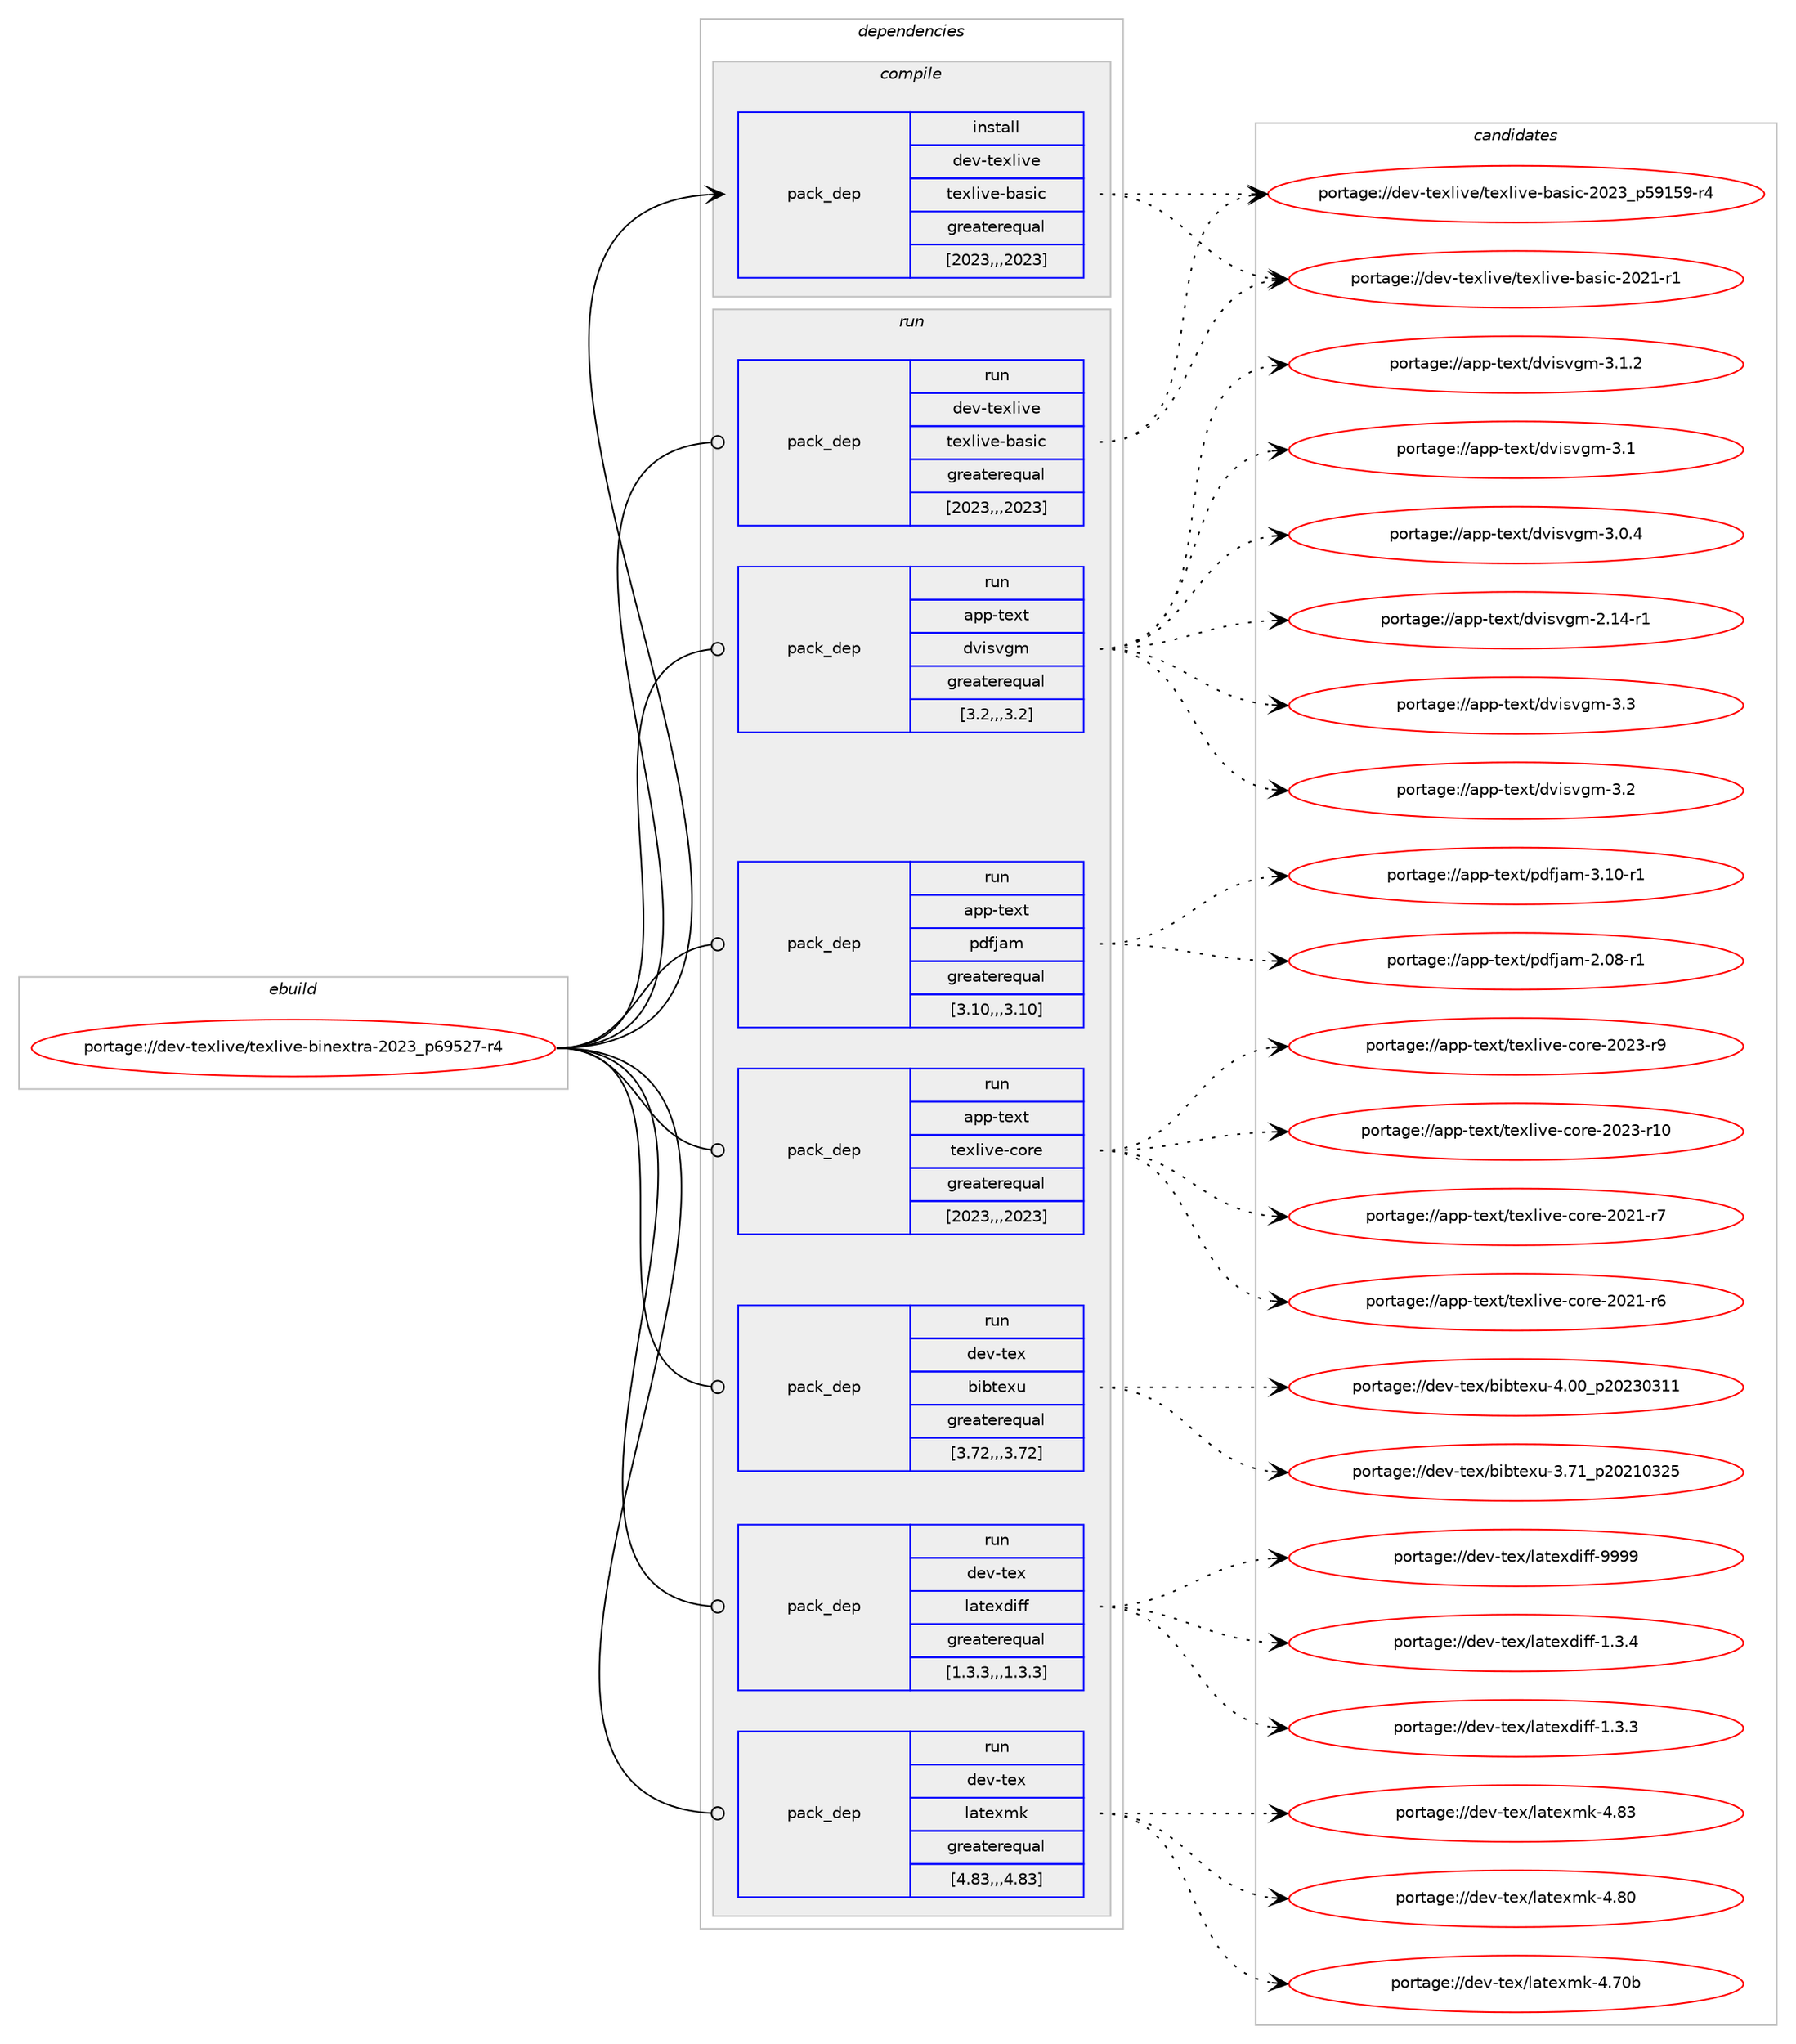 digraph prolog {

# *************
# Graph options
# *************

newrank=true;
concentrate=true;
compound=true;
graph [rankdir=LR,fontname=Helvetica,fontsize=10,ranksep=1.5];#, ranksep=2.5, nodesep=0.2];
edge  [arrowhead=vee];
node  [fontname=Helvetica,fontsize=10];

# **********
# The ebuild
# **********

subgraph cluster_leftcol {
color=gray;
label=<<i>ebuild</i>>;
id [label="portage://dev-texlive/texlive-binextra-2023_p69527-r4", color=red, width=4, href="../dev-texlive/texlive-binextra-2023_p69527-r4.svg"];
}

# ****************
# The dependencies
# ****************

subgraph cluster_midcol {
color=gray;
label=<<i>dependencies</i>>;
subgraph cluster_compile {
fillcolor="#eeeeee";
style=filled;
label=<<i>compile</i>>;
subgraph pack149099 {
dependency209550 [label=<<TABLE BORDER="0" CELLBORDER="1" CELLSPACING="0" CELLPADDING="4" WIDTH="220"><TR><TD ROWSPAN="6" CELLPADDING="30">pack_dep</TD></TR><TR><TD WIDTH="110">install</TD></TR><TR><TD>dev-texlive</TD></TR><TR><TD>texlive-basic</TD></TR><TR><TD>greaterequal</TD></TR><TR><TD>[2023,,,2023]</TD></TR></TABLE>>, shape=none, color=blue];
}
id:e -> dependency209550:w [weight=20,style="solid",arrowhead="vee"];
}
subgraph cluster_compileandrun {
fillcolor="#eeeeee";
style=filled;
label=<<i>compile and run</i>>;
}
subgraph cluster_run {
fillcolor="#eeeeee";
style=filled;
label=<<i>run</i>>;
subgraph pack149100 {
dependency209551 [label=<<TABLE BORDER="0" CELLBORDER="1" CELLSPACING="0" CELLPADDING="4" WIDTH="220"><TR><TD ROWSPAN="6" CELLPADDING="30">pack_dep</TD></TR><TR><TD WIDTH="110">run</TD></TR><TR><TD>app-text</TD></TR><TR><TD>dvisvgm</TD></TR><TR><TD>greaterequal</TD></TR><TR><TD>[3.2,,,3.2]</TD></TR></TABLE>>, shape=none, color=blue];
}
id:e -> dependency209551:w [weight=20,style="solid",arrowhead="odot"];
subgraph pack149101 {
dependency209552 [label=<<TABLE BORDER="0" CELLBORDER="1" CELLSPACING="0" CELLPADDING="4" WIDTH="220"><TR><TD ROWSPAN="6" CELLPADDING="30">pack_dep</TD></TR><TR><TD WIDTH="110">run</TD></TR><TR><TD>app-text</TD></TR><TR><TD>pdfjam</TD></TR><TR><TD>greaterequal</TD></TR><TR><TD>[3.10,,,3.10]</TD></TR></TABLE>>, shape=none, color=blue];
}
id:e -> dependency209552:w [weight=20,style="solid",arrowhead="odot"];
subgraph pack149102 {
dependency209553 [label=<<TABLE BORDER="0" CELLBORDER="1" CELLSPACING="0" CELLPADDING="4" WIDTH="220"><TR><TD ROWSPAN="6" CELLPADDING="30">pack_dep</TD></TR><TR><TD WIDTH="110">run</TD></TR><TR><TD>app-text</TD></TR><TR><TD>texlive-core</TD></TR><TR><TD>greaterequal</TD></TR><TR><TD>[2023,,,2023]</TD></TR></TABLE>>, shape=none, color=blue];
}
id:e -> dependency209553:w [weight=20,style="solid",arrowhead="odot"];
subgraph pack149103 {
dependency209554 [label=<<TABLE BORDER="0" CELLBORDER="1" CELLSPACING="0" CELLPADDING="4" WIDTH="220"><TR><TD ROWSPAN="6" CELLPADDING="30">pack_dep</TD></TR><TR><TD WIDTH="110">run</TD></TR><TR><TD>dev-tex</TD></TR><TR><TD>bibtexu</TD></TR><TR><TD>greaterequal</TD></TR><TR><TD>[3.72,,,3.72]</TD></TR></TABLE>>, shape=none, color=blue];
}
id:e -> dependency209554:w [weight=20,style="solid",arrowhead="odot"];
subgraph pack149104 {
dependency209555 [label=<<TABLE BORDER="0" CELLBORDER="1" CELLSPACING="0" CELLPADDING="4" WIDTH="220"><TR><TD ROWSPAN="6" CELLPADDING="30">pack_dep</TD></TR><TR><TD WIDTH="110">run</TD></TR><TR><TD>dev-tex</TD></TR><TR><TD>latexdiff</TD></TR><TR><TD>greaterequal</TD></TR><TR><TD>[1.3.3,,,1.3.3]</TD></TR></TABLE>>, shape=none, color=blue];
}
id:e -> dependency209555:w [weight=20,style="solid",arrowhead="odot"];
subgraph pack149105 {
dependency209556 [label=<<TABLE BORDER="0" CELLBORDER="1" CELLSPACING="0" CELLPADDING="4" WIDTH="220"><TR><TD ROWSPAN="6" CELLPADDING="30">pack_dep</TD></TR><TR><TD WIDTH="110">run</TD></TR><TR><TD>dev-tex</TD></TR><TR><TD>latexmk</TD></TR><TR><TD>greaterequal</TD></TR><TR><TD>[4.83,,,4.83]</TD></TR></TABLE>>, shape=none, color=blue];
}
id:e -> dependency209556:w [weight=20,style="solid",arrowhead="odot"];
subgraph pack149106 {
dependency209557 [label=<<TABLE BORDER="0" CELLBORDER="1" CELLSPACING="0" CELLPADDING="4" WIDTH="220"><TR><TD ROWSPAN="6" CELLPADDING="30">pack_dep</TD></TR><TR><TD WIDTH="110">run</TD></TR><TR><TD>dev-texlive</TD></TR><TR><TD>texlive-basic</TD></TR><TR><TD>greaterequal</TD></TR><TR><TD>[2023,,,2023]</TD></TR></TABLE>>, shape=none, color=blue];
}
id:e -> dependency209557:w [weight=20,style="solid",arrowhead="odot"];
}
}

# **************
# The candidates
# **************

subgraph cluster_choices {
rank=same;
color=gray;
label=<<i>candidates</i>>;

subgraph choice149099 {
color=black;
nodesep=1;
choice10010111845116101120108105118101471161011201081051181014598971151059945504850519511253574953574511452 [label="portage://dev-texlive/texlive-basic-2023_p59159-r4", color=red, width=4,href="../dev-texlive/texlive-basic-2023_p59159-r4.svg"];
choice10010111845116101120108105118101471161011201081051181014598971151059945504850494511449 [label="portage://dev-texlive/texlive-basic-2021-r1", color=red, width=4,href="../dev-texlive/texlive-basic-2021-r1.svg"];
dependency209550:e -> choice10010111845116101120108105118101471161011201081051181014598971151059945504850519511253574953574511452:w [style=dotted,weight="100"];
dependency209550:e -> choice10010111845116101120108105118101471161011201081051181014598971151059945504850494511449:w [style=dotted,weight="100"];
}
subgraph choice149100 {
color=black;
nodesep=1;
choice97112112451161011201164710011810511511810310945514651 [label="portage://app-text/dvisvgm-3.3", color=red, width=4,href="../app-text/dvisvgm-3.3.svg"];
choice97112112451161011201164710011810511511810310945514650 [label="portage://app-text/dvisvgm-3.2", color=red, width=4,href="../app-text/dvisvgm-3.2.svg"];
choice971121124511610112011647100118105115118103109455146494650 [label="portage://app-text/dvisvgm-3.1.2", color=red, width=4,href="../app-text/dvisvgm-3.1.2.svg"];
choice97112112451161011201164710011810511511810310945514649 [label="portage://app-text/dvisvgm-3.1", color=red, width=4,href="../app-text/dvisvgm-3.1.svg"];
choice971121124511610112011647100118105115118103109455146484652 [label="portage://app-text/dvisvgm-3.0.4", color=red, width=4,href="../app-text/dvisvgm-3.0.4.svg"];
choice97112112451161011201164710011810511511810310945504649524511449 [label="portage://app-text/dvisvgm-2.14-r1", color=red, width=4,href="../app-text/dvisvgm-2.14-r1.svg"];
dependency209551:e -> choice97112112451161011201164710011810511511810310945514651:w [style=dotted,weight="100"];
dependency209551:e -> choice97112112451161011201164710011810511511810310945514650:w [style=dotted,weight="100"];
dependency209551:e -> choice971121124511610112011647100118105115118103109455146494650:w [style=dotted,weight="100"];
dependency209551:e -> choice97112112451161011201164710011810511511810310945514649:w [style=dotted,weight="100"];
dependency209551:e -> choice971121124511610112011647100118105115118103109455146484652:w [style=dotted,weight="100"];
dependency209551:e -> choice97112112451161011201164710011810511511810310945504649524511449:w [style=dotted,weight="100"];
}
subgraph choice149101 {
color=black;
nodesep=1;
choice9711211245116101120116471121001021069710945514649484511449 [label="portage://app-text/pdfjam-3.10-r1", color=red, width=4,href="../app-text/pdfjam-3.10-r1.svg"];
choice9711211245116101120116471121001021069710945504648564511449 [label="portage://app-text/pdfjam-2.08-r1", color=red, width=4,href="../app-text/pdfjam-2.08-r1.svg"];
dependency209552:e -> choice9711211245116101120116471121001021069710945514649484511449:w [style=dotted,weight="100"];
dependency209552:e -> choice9711211245116101120116471121001021069710945504648564511449:w [style=dotted,weight="100"];
}
subgraph choice149102 {
color=black;
nodesep=1;
choice971121124511610112011647116101120108105118101459911111410145504850514511457 [label="portage://app-text/texlive-core-2023-r9", color=red, width=4,href="../app-text/texlive-core-2023-r9.svg"];
choice97112112451161011201164711610112010810511810145991111141014550485051451144948 [label="portage://app-text/texlive-core-2023-r10", color=red, width=4,href="../app-text/texlive-core-2023-r10.svg"];
choice971121124511610112011647116101120108105118101459911111410145504850494511455 [label="portage://app-text/texlive-core-2021-r7", color=red, width=4,href="../app-text/texlive-core-2021-r7.svg"];
choice971121124511610112011647116101120108105118101459911111410145504850494511454 [label="portage://app-text/texlive-core-2021-r6", color=red, width=4,href="../app-text/texlive-core-2021-r6.svg"];
dependency209553:e -> choice971121124511610112011647116101120108105118101459911111410145504850514511457:w [style=dotted,weight="100"];
dependency209553:e -> choice97112112451161011201164711610112010810511810145991111141014550485051451144948:w [style=dotted,weight="100"];
dependency209553:e -> choice971121124511610112011647116101120108105118101459911111410145504850494511455:w [style=dotted,weight="100"];
dependency209553:e -> choice971121124511610112011647116101120108105118101459911111410145504850494511454:w [style=dotted,weight="100"];
}
subgraph choice149103 {
color=black;
nodesep=1;
choice100101118451161011204798105981161011201174552464848951125048505148514949 [label="portage://dev-tex/bibtexu-4.00_p20230311", color=red, width=4,href="../dev-tex/bibtexu-4.00_p20230311.svg"];
choice100101118451161011204798105981161011201174551465549951125048504948515053 [label="portage://dev-tex/bibtexu-3.71_p20210325", color=red, width=4,href="../dev-tex/bibtexu-3.71_p20210325.svg"];
dependency209554:e -> choice100101118451161011204798105981161011201174552464848951125048505148514949:w [style=dotted,weight="100"];
dependency209554:e -> choice100101118451161011204798105981161011201174551465549951125048504948515053:w [style=dotted,weight="100"];
}
subgraph choice149104 {
color=black;
nodesep=1;
choice1001011184511610112047108971161011201001051021024557575757 [label="portage://dev-tex/latexdiff-9999", color=red, width=4,href="../dev-tex/latexdiff-9999.svg"];
choice100101118451161011204710897116101120100105102102454946514652 [label="portage://dev-tex/latexdiff-1.3.4", color=red, width=4,href="../dev-tex/latexdiff-1.3.4.svg"];
choice100101118451161011204710897116101120100105102102454946514651 [label="portage://dev-tex/latexdiff-1.3.3", color=red, width=4,href="../dev-tex/latexdiff-1.3.3.svg"];
dependency209555:e -> choice1001011184511610112047108971161011201001051021024557575757:w [style=dotted,weight="100"];
dependency209555:e -> choice100101118451161011204710897116101120100105102102454946514652:w [style=dotted,weight="100"];
dependency209555:e -> choice100101118451161011204710897116101120100105102102454946514651:w [style=dotted,weight="100"];
}
subgraph choice149105 {
color=black;
nodesep=1;
choice1001011184511610112047108971161011201091074552465651 [label="portage://dev-tex/latexmk-4.83", color=red, width=4,href="../dev-tex/latexmk-4.83.svg"];
choice1001011184511610112047108971161011201091074552465648 [label="portage://dev-tex/latexmk-4.80", color=red, width=4,href="../dev-tex/latexmk-4.80.svg"];
choice100101118451161011204710897116101120109107455246554898 [label="portage://dev-tex/latexmk-4.70b", color=red, width=4,href="../dev-tex/latexmk-4.70b.svg"];
dependency209556:e -> choice1001011184511610112047108971161011201091074552465651:w [style=dotted,weight="100"];
dependency209556:e -> choice1001011184511610112047108971161011201091074552465648:w [style=dotted,weight="100"];
dependency209556:e -> choice100101118451161011204710897116101120109107455246554898:w [style=dotted,weight="100"];
}
subgraph choice149106 {
color=black;
nodesep=1;
choice10010111845116101120108105118101471161011201081051181014598971151059945504850519511253574953574511452 [label="portage://dev-texlive/texlive-basic-2023_p59159-r4", color=red, width=4,href="../dev-texlive/texlive-basic-2023_p59159-r4.svg"];
choice10010111845116101120108105118101471161011201081051181014598971151059945504850494511449 [label="portage://dev-texlive/texlive-basic-2021-r1", color=red, width=4,href="../dev-texlive/texlive-basic-2021-r1.svg"];
dependency209557:e -> choice10010111845116101120108105118101471161011201081051181014598971151059945504850519511253574953574511452:w [style=dotted,weight="100"];
dependency209557:e -> choice10010111845116101120108105118101471161011201081051181014598971151059945504850494511449:w [style=dotted,weight="100"];
}
}

}

